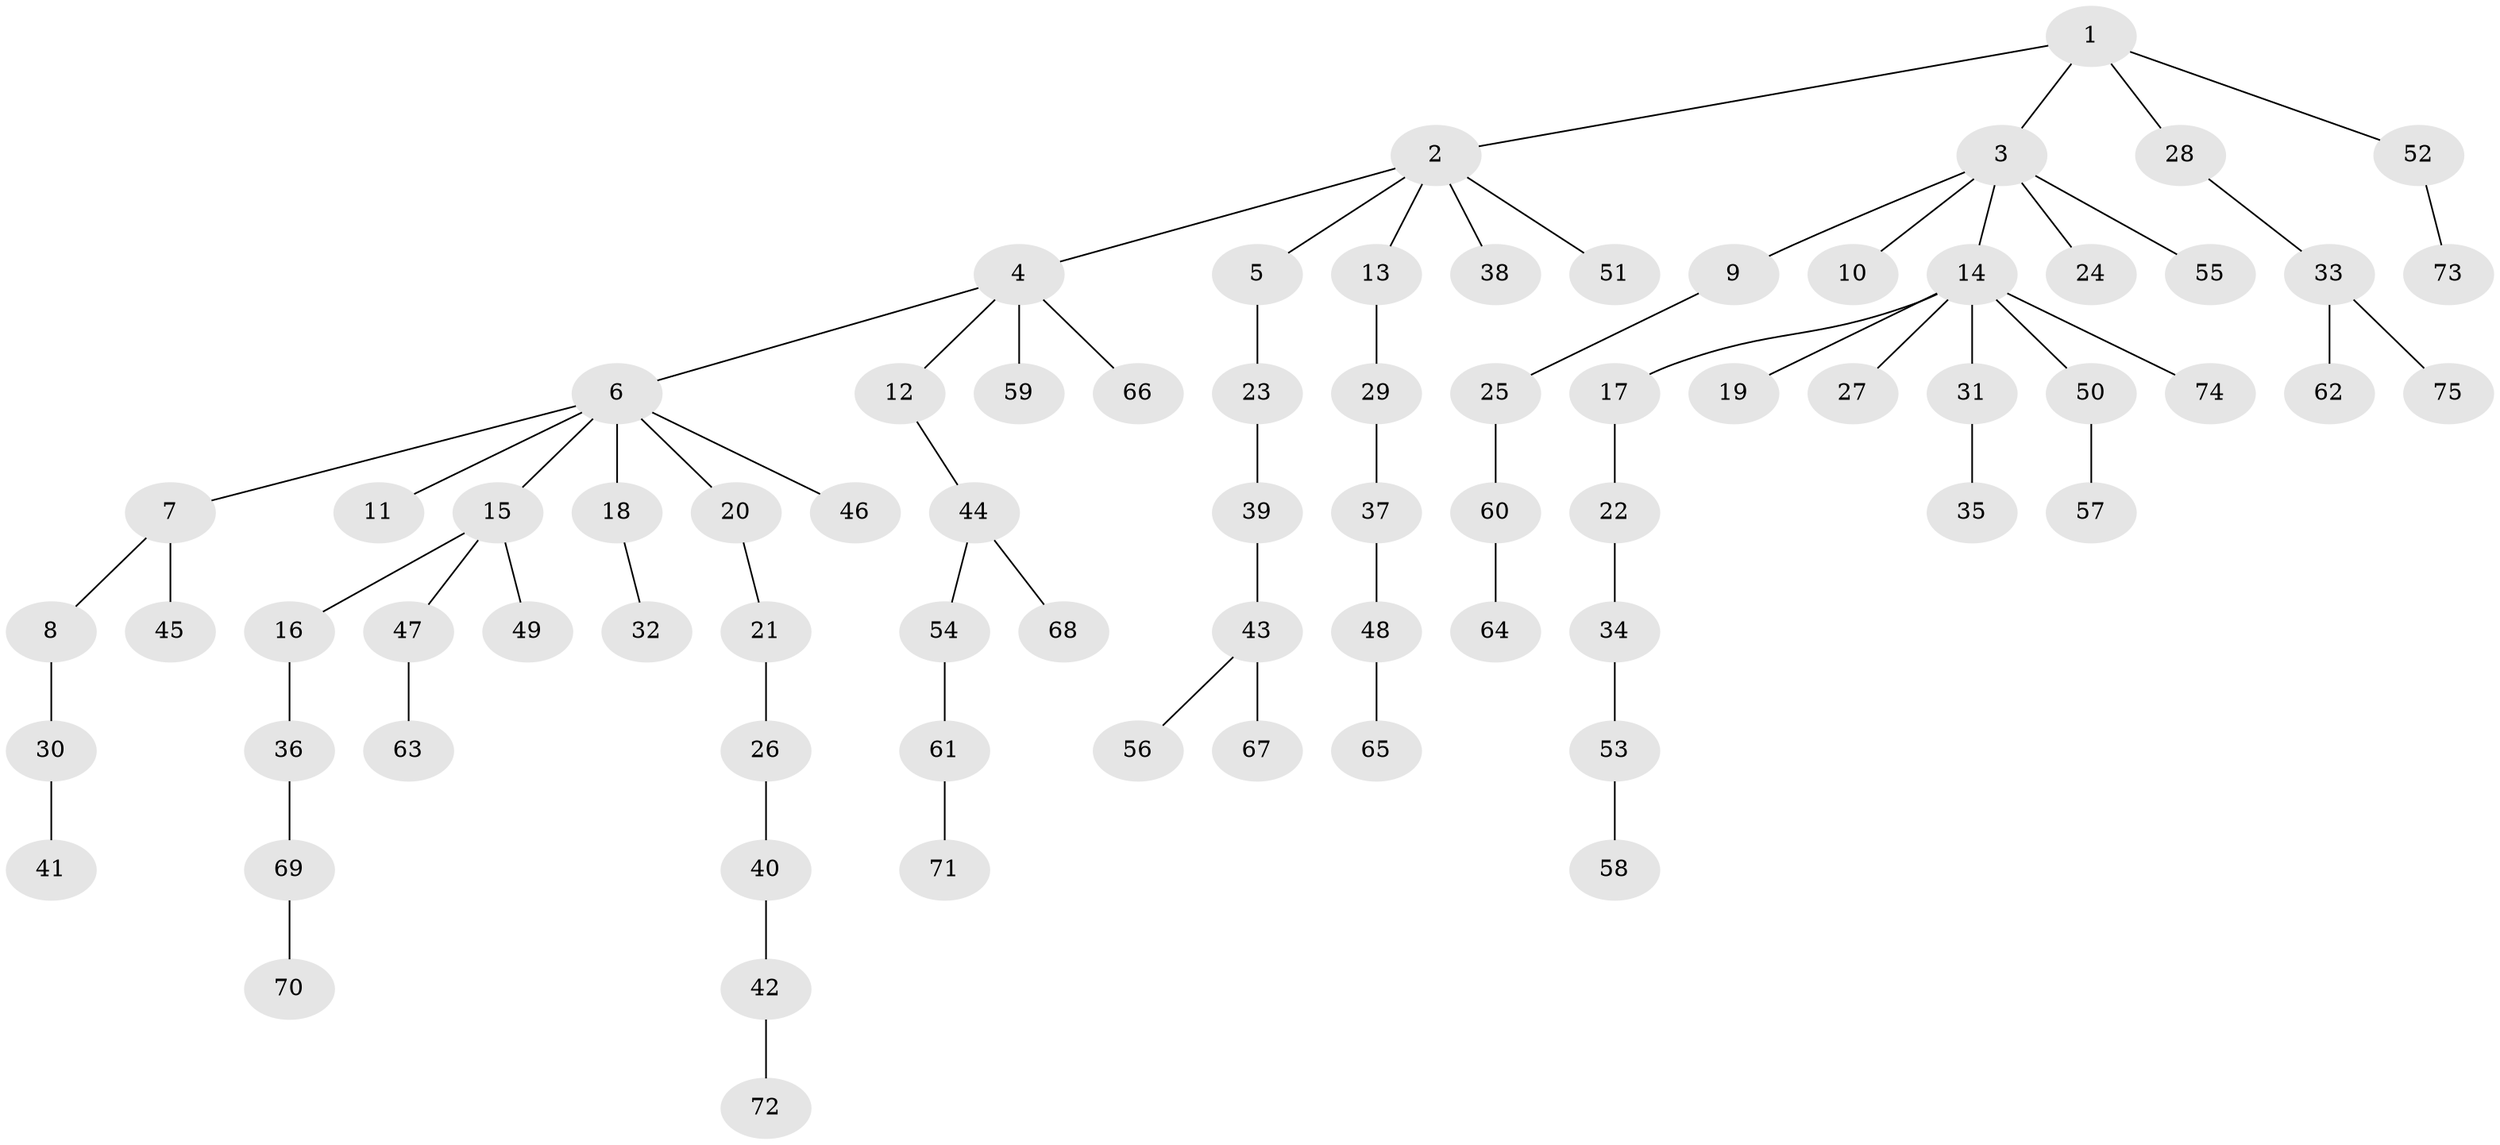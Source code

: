 // original degree distribution, {5: 0.018867924528301886, 7: 0.018867924528301886, 6: 0.009433962264150943, 2: 0.33962264150943394, 8: 0.018867924528301886, 3: 0.12264150943396226, 1: 0.46226415094339623, 4: 0.009433962264150943}
// Generated by graph-tools (version 1.1) at 2025/52/03/04/25 22:52:04]
// undirected, 75 vertices, 74 edges
graph export_dot {
  node [color=gray90,style=filled];
  1;
  2;
  3;
  4;
  5;
  6;
  7;
  8;
  9;
  10;
  11;
  12;
  13;
  14;
  15;
  16;
  17;
  18;
  19;
  20;
  21;
  22;
  23;
  24;
  25;
  26;
  27;
  28;
  29;
  30;
  31;
  32;
  33;
  34;
  35;
  36;
  37;
  38;
  39;
  40;
  41;
  42;
  43;
  44;
  45;
  46;
  47;
  48;
  49;
  50;
  51;
  52;
  53;
  54;
  55;
  56;
  57;
  58;
  59;
  60;
  61;
  62;
  63;
  64;
  65;
  66;
  67;
  68;
  69;
  70;
  71;
  72;
  73;
  74;
  75;
  1 -- 2 [weight=1.0];
  1 -- 3 [weight=1.0];
  1 -- 28 [weight=1.0];
  1 -- 52 [weight=1.0];
  2 -- 4 [weight=1.0];
  2 -- 5 [weight=1.0];
  2 -- 13 [weight=1.0];
  2 -- 38 [weight=1.0];
  2 -- 51 [weight=1.0];
  3 -- 9 [weight=1.0];
  3 -- 10 [weight=1.0];
  3 -- 14 [weight=1.0];
  3 -- 24 [weight=1.0];
  3 -- 55 [weight=1.0];
  4 -- 6 [weight=1.0];
  4 -- 12 [weight=1.0];
  4 -- 59 [weight=1.0];
  4 -- 66 [weight=1.0];
  5 -- 23 [weight=1.0];
  6 -- 7 [weight=1.0];
  6 -- 11 [weight=1.0];
  6 -- 15 [weight=1.0];
  6 -- 18 [weight=1.0];
  6 -- 20 [weight=1.0];
  6 -- 46 [weight=1.0];
  7 -- 8 [weight=1.0];
  7 -- 45 [weight=1.0];
  8 -- 30 [weight=1.0];
  9 -- 25 [weight=1.0];
  12 -- 44 [weight=1.0];
  13 -- 29 [weight=1.0];
  14 -- 17 [weight=1.0];
  14 -- 19 [weight=1.0];
  14 -- 27 [weight=1.0];
  14 -- 31 [weight=1.0];
  14 -- 50 [weight=1.0];
  14 -- 74 [weight=1.0];
  15 -- 16 [weight=1.0];
  15 -- 47 [weight=1.0];
  15 -- 49 [weight=1.0];
  16 -- 36 [weight=1.0];
  17 -- 22 [weight=1.0];
  18 -- 32 [weight=1.0];
  20 -- 21 [weight=1.0];
  21 -- 26 [weight=1.0];
  22 -- 34 [weight=1.0];
  23 -- 39 [weight=1.0];
  25 -- 60 [weight=1.0];
  26 -- 40 [weight=1.0];
  28 -- 33 [weight=1.0];
  29 -- 37 [weight=1.0];
  30 -- 41 [weight=1.0];
  31 -- 35 [weight=1.0];
  33 -- 62 [weight=1.0];
  33 -- 75 [weight=1.0];
  34 -- 53 [weight=1.0];
  36 -- 69 [weight=1.0];
  37 -- 48 [weight=1.0];
  39 -- 43 [weight=1.0];
  40 -- 42 [weight=1.0];
  42 -- 72 [weight=1.0];
  43 -- 56 [weight=1.0];
  43 -- 67 [weight=1.0];
  44 -- 54 [weight=1.0];
  44 -- 68 [weight=1.0];
  47 -- 63 [weight=1.0];
  48 -- 65 [weight=1.0];
  50 -- 57 [weight=1.0];
  52 -- 73 [weight=1.0];
  53 -- 58 [weight=1.0];
  54 -- 61 [weight=1.0];
  60 -- 64 [weight=1.0];
  61 -- 71 [weight=1.0];
  69 -- 70 [weight=1.0];
}
